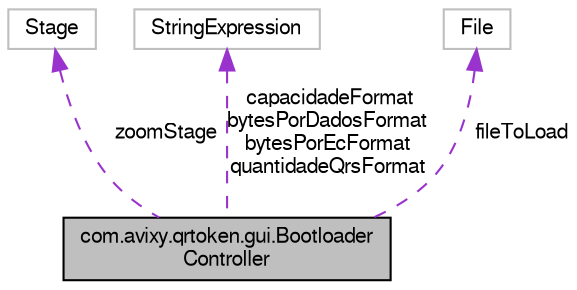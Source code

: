 digraph "com.avixy.qrtoken.gui.BootloaderController"
{
  bgcolor="transparent";
  edge [fontname="FreeSans",fontsize="10",labelfontname="FreeSans",labelfontsize="10"];
  node [fontname="FreeSans",fontsize="10",shape=record];
  Node1 [label="com.avixy.qrtoken.gui.Bootloader\lController",height=0.2,width=0.4,color="black", fillcolor="grey75", style="filled" fontcolor="black"];
  Node2 -> Node1 [dir="back",color="darkorchid3",fontsize="10",style="dashed",label=" zoomStage" ,fontname="FreeSans"];
  Node2 [label="Stage",height=0.2,width=0.4,color="grey75"];
  Node3 -> Node1 [dir="back",color="darkorchid3",fontsize="10",style="dashed",label=" capacidadeFormat\nbytesPorDadosFormat\nbytesPorEcFormat\nquantidadeQrsFormat" ,fontname="FreeSans"];
  Node3 [label="StringExpression",height=0.2,width=0.4,color="grey75"];
  Node4 -> Node1 [dir="back",color="darkorchid3",fontsize="10",style="dashed",label=" fileToLoad" ,fontname="FreeSans"];
  Node4 [label="File",height=0.2,width=0.4,color="grey75"];
}
